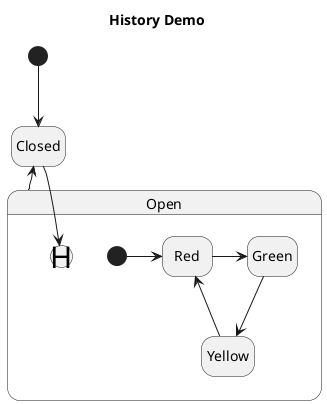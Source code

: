 @startuml

hide empty description
skinparam shadowing false

skinparam state<<history>> {
    backgroundColor transparent
    borderColor transparent
    fontSize 30
}

title History Demo
[*] --> Closed
Open --> Closed

state Open {
    [*] -r-> Red
    Red -r-> Green
    Green --> Yellow
    Yellow --> Red
    state "Ⓗ" as H<<history>>
    Closed --> H
}

@enduml